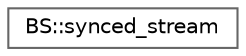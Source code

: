 digraph "Graphical Class Hierarchy"
{
 // LATEX_PDF_SIZE
  bgcolor="transparent";
  edge [fontname=Helvetica,fontsize=10,labelfontname=Helvetica,labelfontsize=10];
  node [fontname=Helvetica,fontsize=10,shape=box,height=0.2,width=0.4];
  rankdir="LR";
  Node0 [id="Node000000",label="BS::synced_stream",height=0.2,width=0.4,color="grey40", fillcolor="white", style="filled",URL="$classBS_1_1synced__stream.html",tooltip="A utility class to synchronize printing to an output stream by different threads."];
}
